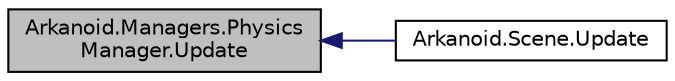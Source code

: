 digraph "Arkanoid.Managers.PhysicsManager.Update"
{
 // INTERACTIVE_SVG=YES
  edge [fontname="Helvetica",fontsize="10",labelfontname="Helvetica",labelfontsize="10"];
  node [fontname="Helvetica",fontsize="10",shape=record];
  rankdir="LR";
  Node16 [label="Arkanoid.Managers.Physics\lManager.Update",height=0.2,width=0.4,color="black", fillcolor="grey75", style="filled", fontcolor="black"];
  Node16 -> Node17 [dir="back",color="midnightblue",fontsize="10",style="solid",fontname="Helvetica"];
  Node17 [label="Arkanoid.Scene.Update",height=0.2,width=0.4,color="black", fillcolor="white", style="filled",URL="$class_arkanoid_1_1_scene.html#afec94eaed9aa683436aecfba8c93bacc",tooltip="Every frame removes destroyed entities, invokes update and draw functions, checks collisions between ..."];
}
